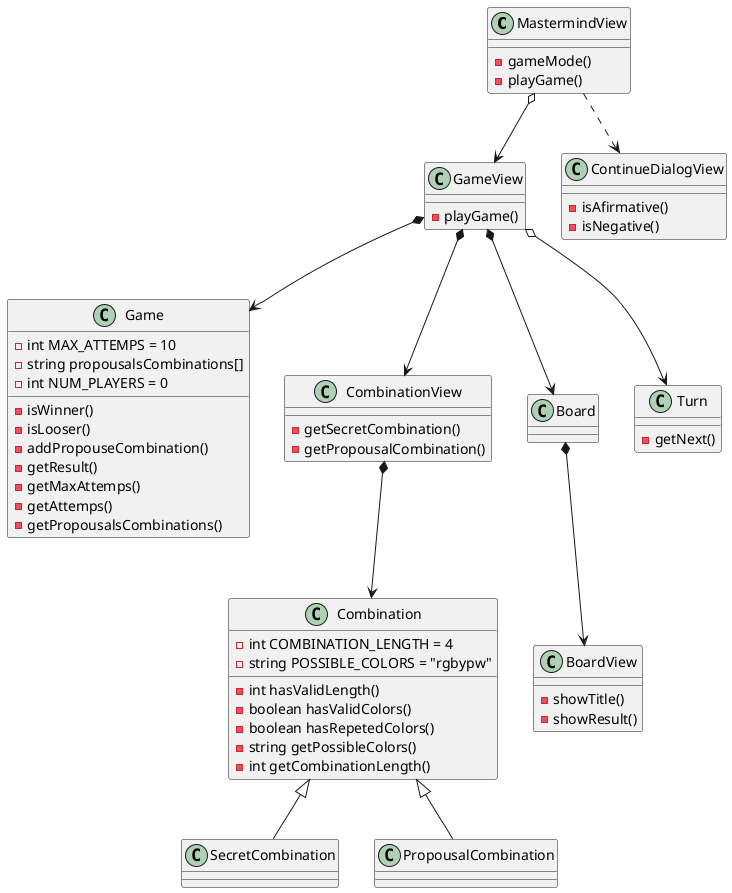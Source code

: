 @startuml mastermind_clases

class MastermindView{
    - gameMode()
    - playGame()
}

class Game {
    - int MAX_ATTEMPS = 10
    - string propousalsCombinations[]
    - int NUM_PLAYERS = 0
    - isWinner()
    - isLooser()
    - addPropouseCombination()
    - getResult()
    - getMaxAttemps()
    - getAttemps()
    - getPropousalsCombinations()
}

class Combination{
    - int COMBINATION_LENGTH = 4
    - string POSSIBLE_COLORS = "rgbypw"
    - int hasValidLength()
    - boolean hasValidColors()
    - boolean hasRepetedColors()
    - string getPossibleColors()
    - int getCombinationLength()

} 

class CombinationView{
    - getSecretCombination()
    - getPropousalCombination()
}


class GameView{
    - playGame()
}

class Board{

}

class Turn{
    - getNext()
}

class BoardView{
    - showTitle()
    - showResult()
}

class ContinueDialogView{
    - isAfirmative()
    - isNegative()
}

class SecretCombination{

}
class PropousalCombination{

}

MastermindView .down.> ContinueDialogView
MastermindView o-down-> GameView

GameView *-down-> Game
GameView *-down-> CombinationView
GameView *-down-> Board
GameView o-down-> Turn

Board *-down-> BoardView

CombinationView *-down-> Combination
Combination <|-down- SecretCombination
Combination <|-down- PropousalCombination
@enduml